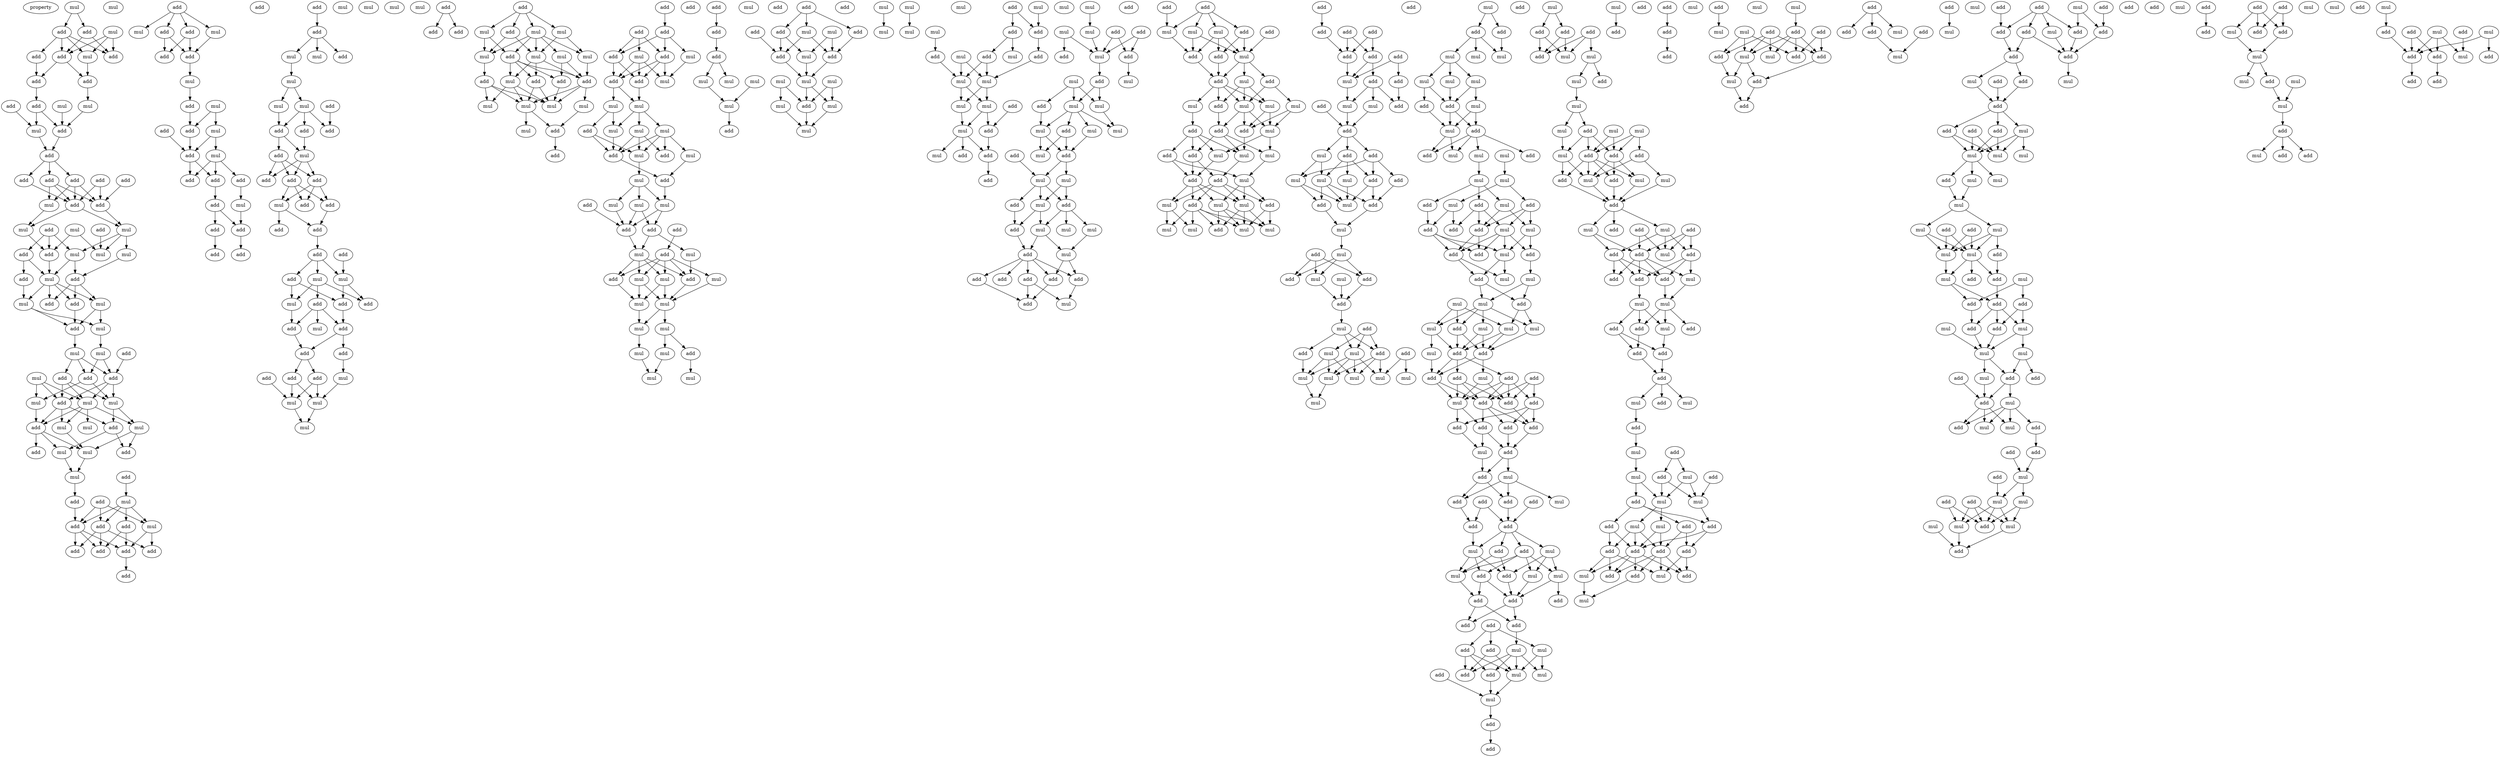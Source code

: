 digraph {
    node [fontcolor=black]
    property [mul=2,lf=1.6]
    0 [ label = mul ];
    1 [ label = add ];
    2 [ label = add ];
    3 [ label = mul ];
    4 [ label = mul ];
    5 [ label = add ];
    6 [ label = add ];
    7 [ label = add ];
    8 [ label = add ];
    9 [ label = add ];
    10 [ label = add ];
    11 [ label = add ];
    12 [ label = mul ];
    13 [ label = mul ];
    14 [ label = mul ];
    15 [ label = add ];
    16 [ label = mul ];
    17 [ label = add ];
    18 [ label = add ];
    19 [ label = add ];
    20 [ label = add ];
    21 [ label = add ];
    22 [ label = add ];
    23 [ label = add ];
    24 [ label = mul ];
    25 [ label = add ];
    26 [ label = add ];
    27 [ label = mul ];
    28 [ label = add ];
    29 [ label = mul ];
    30 [ label = mul ];
    31 [ label = mul ];
    32 [ label = mul ];
    33 [ label = add ];
    34 [ label = add ];
    35 [ label = mul ];
    36 [ label = mul ];
    37 [ label = add ];
    38 [ label = add ];
    39 [ label = mul ];
    40 [ label = add ];
    41 [ label = add ];
    42 [ label = mul ];
    43 [ label = add ];
    44 [ label = mul ];
    45 [ label = mul ];
    46 [ label = add ];
    47 [ label = mul ];
    48 [ label = mul ];
    49 [ label = add ];
    50 [ label = add ];
    51 [ label = add ];
    52 [ label = mul ];
    53 [ label = mul ];
    54 [ label = add ];
    55 [ label = mul ];
    56 [ label = mul ];
    57 [ label = add ];
    58 [ label = mul ];
    59 [ label = add ];
    60 [ label = mul ];
    61 [ label = mul ];
    62 [ label = add ];
    63 [ label = add ];
    64 [ label = mul ];
    65 [ label = add ];
    66 [ label = mul ];
    67 [ label = mul ];
    68 [ label = add ];
    69 [ label = add ];
    70 [ label = add ];
    71 [ label = add ];
    72 [ label = mul ];
    73 [ label = add ];
    74 [ label = add ];
    75 [ label = add ];
    76 [ label = add ];
    77 [ label = add ];
    78 [ label = add ];
    79 [ label = add ];
    80 [ label = mul ];
    81 [ label = add ];
    82 [ label = add ];
    83 [ label = mul ];
    84 [ label = add ];
    85 [ label = add ];
    86 [ label = mul ];
    87 [ label = mul ];
    88 [ label = add ];
    89 [ label = add ];
    90 [ label = mul ];
    91 [ label = add ];
    92 [ label = add ];
    93 [ label = mul ];
    94 [ label = add ];
    95 [ label = add ];
    96 [ label = add ];
    97 [ label = add ];
    98 [ label = add ];
    99 [ label = mul ];
    100 [ label = add ];
    101 [ label = add ];
    102 [ label = add ];
    103 [ label = add ];
    104 [ label = add ];
    105 [ label = mul ];
    106 [ label = add ];
    107 [ label = mul ];
    108 [ label = mul ];
    109 [ label = mul ];
    110 [ label = add ];
    111 [ label = mul ];
    112 [ label = mul ];
    113 [ label = mul ];
    114 [ label = add ];
    115 [ label = mul ];
    116 [ label = add ];
    117 [ label = add ];
    118 [ label = add ];
    119 [ label = mul ];
    120 [ label = add ];
    121 [ label = add ];
    122 [ label = add ];
    123 [ label = add ];
    124 [ label = add ];
    125 [ label = mul ];
    126 [ label = add ];
    127 [ label = add ];
    128 [ label = add ];
    129 [ label = add ];
    130 [ label = add ];
    131 [ label = add ];
    132 [ label = mul ];
    133 [ label = mul ];
    134 [ label = add ];
    135 [ label = add ];
    136 [ label = add ];
    137 [ label = mul ];
    138 [ label = add ];
    139 [ label = add ];
    140 [ label = mul ];
    141 [ label = add ];
    142 [ label = add ];
    143 [ label = add ];
    144 [ label = mul ];
    145 [ label = add ];
    146 [ label = add ];
    147 [ label = mul ];
    148 [ label = mul ];
    149 [ label = mul ];
    150 [ label = mul ];
    151 [ label = add ];
    152 [ label = add ];
    153 [ label = add ];
    154 [ label = add ];
    155 [ label = add ];
    156 [ label = mul ];
    157 [ label = mul ];
    158 [ label = mul ];
    159 [ label = mul ];
    160 [ label = mul ];
    161 [ label = mul ];
    162 [ label = mul ];
    163 [ label = add ];
    164 [ label = mul ];
    165 [ label = add ];
    166 [ label = add ];
    167 [ label = add ];
    168 [ label = add ];
    169 [ label = mul ];
    170 [ label = mul ];
    171 [ label = mul ];
    172 [ label = mul ];
    173 [ label = add ];
    174 [ label = mul ];
    175 [ label = add ];
    176 [ label = add ];
    177 [ label = add ];
    178 [ label = add ];
    179 [ label = add ];
    180 [ label = mul ];
    181 [ label = mul ];
    182 [ label = add ];
    183 [ label = add ];
    184 [ label = add ];
    185 [ label = mul ];
    186 [ label = mul ];
    187 [ label = mul ];
    188 [ label = mul ];
    189 [ label = add ];
    190 [ label = mul ];
    191 [ label = mul ];
    192 [ label = add ];
    193 [ label = mul ];
    194 [ label = mul ];
    195 [ label = add ];
    196 [ label = mul ];
    197 [ label = add ];
    198 [ label = add ];
    199 [ label = mul ];
    200 [ label = add ];
    201 [ label = mul ];
    202 [ label = mul ];
    203 [ label = add ];
    204 [ label = add ];
    205 [ label = add ];
    206 [ label = mul ];
    207 [ label = add ];
    208 [ label = mul ];
    209 [ label = add ];
    210 [ label = mul ];
    211 [ label = mul ];
    212 [ label = mul ];
    213 [ label = add ];
    214 [ label = mul ];
    215 [ label = mul ];
    216 [ label = mul ];
    217 [ label = mul ];
    218 [ label = add ];
    219 [ label = add ];
    220 [ label = mul ];
    221 [ label = mul ];
    222 [ label = mul ];
    223 [ label = mul ];
    224 [ label = add ];
    225 [ label = add ];
    226 [ label = mul ];
    227 [ label = mul ];
    228 [ label = mul ];
    229 [ label = mul ];
    230 [ label = mul ];
    231 [ label = add ];
    232 [ label = add ];
    233 [ label = add ];
    234 [ label = mul ];
    235 [ label = add ];
    236 [ label = mul ];
    237 [ label = add ];
    238 [ label = add ];
    239 [ label = add ];
    240 [ label = mul ];
    241 [ label = add ];
    242 [ label = mul ];
    243 [ label = mul ];
    244 [ label = mul ];
    245 [ label = mul ];
    246 [ label = add ];
    247 [ label = add ];
    248 [ label = mul ];
    249 [ label = mul ];
    250 [ label = mul ];
    251 [ label = mul ];
    252 [ label = mul ];
    253 [ label = mul ];
    254 [ label = mul ];
    255 [ label = mul ];
    256 [ label = add ];
    257 [ label = mul ];
    258 [ label = add ];
    259 [ label = add ];
    260 [ label = mul ];
    261 [ label = add ];
    262 [ label = add ];
    263 [ label = mul ];
    264 [ label = add ];
    265 [ label = mul ];
    266 [ label = mul ];
    267 [ label = mul ];
    268 [ label = mul ];
    269 [ label = mul ];
    270 [ label = add ];
    271 [ label = mul ];
    272 [ label = add ];
    273 [ label = add ];
    274 [ label = add ];
    275 [ label = mul ];
    276 [ label = add ];
    277 [ label = mul ];
    278 [ label = mul ];
    279 [ label = add ];
    280 [ label = mul ];
    281 [ label = add ];
    282 [ label = add ];
    283 [ label = add ];
    284 [ label = mul ];
    285 [ label = add ];
    286 [ label = mul ];
    287 [ label = add ];
    288 [ label = mul ];
    289 [ label = mul ];
    290 [ label = add ];
    291 [ label = mul ];
    292 [ label = mul ];
    293 [ label = mul ];
    294 [ label = mul ];
    295 [ label = add ];
    296 [ label = add ];
    297 [ label = add ];
    298 [ label = mul ];
    299 [ label = mul ];
    300 [ label = mul ];
    301 [ label = add ];
    302 [ label = add ];
    303 [ label = mul ];
    304 [ label = add ];
    305 [ label = mul ];
    306 [ label = mul ];
    307 [ label = mul ];
    308 [ label = add ];
    309 [ label = mul ];
    310 [ label = add ];
    311 [ label = add ];
    312 [ label = add ];
    313 [ label = add ];
    314 [ label = add ];
    315 [ label = add ];
    316 [ label = mul ];
    317 [ label = add ];
    318 [ label = add ];
    319 [ label = mul ];
    320 [ label = add ];
    321 [ label = mul ];
    322 [ label = mul ];
    323 [ label = add ];
    324 [ label = mul ];
    325 [ label = add ];
    326 [ label = add ];
    327 [ label = add ];
    328 [ label = mul ];
    329 [ label = add ];
    330 [ label = mul ];
    331 [ label = mul ];
    332 [ label = mul ];
    333 [ label = mul ];
    334 [ label = add ];
    335 [ label = add ];
    336 [ label = add ];
    337 [ label = add ];
    338 [ label = mul ];
    339 [ label = add ];
    340 [ label = mul ];
    341 [ label = add ];
    342 [ label = mul ];
    343 [ label = mul ];
    344 [ label = mul ];
    345 [ label = add ];
    346 [ label = add ];
    347 [ label = mul ];
    348 [ label = add ];
    349 [ label = add ];
    350 [ label = mul ];
    351 [ label = mul ];
    352 [ label = mul ];
    353 [ label = add ];
    354 [ label = mul ];
    355 [ label = mul ];
    356 [ label = mul ];
    357 [ label = add ];
    358 [ label = add ];
    359 [ label = add ];
    360 [ label = add ];
    361 [ label = add ];
    362 [ label = add ];
    363 [ label = add ];
    364 [ label = add ];
    365 [ label = add ];
    366 [ label = mul ];
    367 [ label = add ];
    368 [ label = mul ];
    369 [ label = mul ];
    370 [ label = add ];
    371 [ label = add ];
    372 [ label = add ];
    373 [ label = add ];
    374 [ label = mul ];
    375 [ label = mul ];
    376 [ label = mul ];
    377 [ label = mul ];
    378 [ label = add ];
    379 [ label = add ];
    380 [ label = add ];
    381 [ label = mul ];
    382 [ label = add ];
    383 [ label = mul ];
    384 [ label = add ];
    385 [ label = mul ];
    386 [ label = mul ];
    387 [ label = add ];
    388 [ label = add ];
    389 [ label = mul ];
    390 [ label = add ];
    391 [ label = add ];
    392 [ label = mul ];
    393 [ label = mul ];
    394 [ label = mul ];
    395 [ label = add ];
    396 [ label = add ];
    397 [ label = add ];
    398 [ label = mul ];
    399 [ label = mul ];
    400 [ label = mul ];
    401 [ label = mul ];
    402 [ label = mul ];
    403 [ label = mul ];
    404 [ label = add ];
    405 [ label = mul ];
    406 [ label = add ];
    407 [ label = add ];
    408 [ label = mul ];
    409 [ label = mul ];
    410 [ label = mul ];
    411 [ label = mul ];
    412 [ label = mul ];
    413 [ label = mul ];
    414 [ label = add ];
    415 [ label = mul ];
    416 [ label = add ];
    417 [ label = add ];
    418 [ label = mul ];
    419 [ label = add ];
    420 [ label = add ];
    421 [ label = add ];
    422 [ label = mul ];
    423 [ label = mul ];
    424 [ label = mul ];
    425 [ label = mul ];
    426 [ label = mul ];
    427 [ label = mul ];
    428 [ label = mul ];
    429 [ label = add ];
    430 [ label = add ];
    431 [ label = add ];
    432 [ label = mul ];
    433 [ label = add ];
    434 [ label = mul ];
    435 [ label = add ];
    436 [ label = add ];
    437 [ label = add ];
    438 [ label = add ];
    439 [ label = add ];
    440 [ label = mul ];
    441 [ label = add ];
    442 [ label = mul ];
    443 [ label = mul ];
    444 [ label = add ];
    445 [ label = mul ];
    446 [ label = mul ];
    447 [ label = add ];
    448 [ label = mul ];
    449 [ label = mul ];
    450 [ label = mul ];
    451 [ label = mul ];
    452 [ label = add ];
    453 [ label = add ];
    454 [ label = mul ];
    455 [ label = add ];
    456 [ label = add ];
    457 [ label = add ];
    458 [ label = mul ];
    459 [ label = add ];
    460 [ label = add ];
    461 [ label = add ];
    462 [ label = mul ];
    463 [ label = add ];
    464 [ label = add ];
    465 [ label = add ];
    466 [ label = add ];
    467 [ label = add ];
    468 [ label = add ];
    469 [ label = mul ];
    470 [ label = add ];
    471 [ label = mul ];
    472 [ label = add ];
    473 [ label = add ];
    474 [ label = add ];
    475 [ label = add ];
    476 [ label = mul ];
    477 [ label = add ];
    478 [ label = add ];
    479 [ label = add ];
    480 [ label = mul ];
    481 [ label = mul ];
    482 [ label = add ];
    483 [ label = add ];
    484 [ label = mul ];
    485 [ label = mul ];
    486 [ label = add ];
    487 [ label = mul ];
    488 [ label = add ];
    489 [ label = add ];
    490 [ label = add ];
    491 [ label = add ];
    492 [ label = add ];
    493 [ label = add ];
    494 [ label = mul ];
    495 [ label = add ];
    496 [ label = mul ];
    497 [ label = add ];
    498 [ label = add ];
    499 [ label = add ];
    500 [ label = add ];
    501 [ label = mul ];
    502 [ label = mul ];
    503 [ label = mul ];
    504 [ label = add ];
    505 [ label = add ];
    506 [ label = mul ];
    507 [ label = add ];
    508 [ label = add ];
    509 [ label = add ];
    510 [ label = mul ];
    511 [ label = add ];
    512 [ label = mul ];
    513 [ label = mul ];
    514 [ label = add ];
    515 [ label = mul ];
    516 [ label = mul ];
    517 [ label = add ];
    518 [ label = mul ];
    519 [ label = mul ];
    520 [ label = mul ];
    521 [ label = add ];
    522 [ label = add ];
    523 [ label = add ];
    524 [ label = add ];
    525 [ label = mul ];
    526 [ label = mul ];
    527 [ label = mul ];
    528 [ label = add ];
    529 [ label = add ];
    530 [ label = add ];
    531 [ label = mul ];
    532 [ label = add ];
    533 [ label = add ];
    534 [ label = mul ];
    535 [ label = add ];
    536 [ label = add ];
    537 [ label = add ];
    538 [ label = mul ];
    539 [ label = add ];
    540 [ label = add ];
    541 [ label = mul ];
    542 [ label = add ];
    543 [ label = mul ];
    544 [ label = mul ];
    545 [ label = mul ];
    546 [ label = add ];
    547 [ label = add ];
    548 [ label = add ];
    549 [ label = add ];
    550 [ label = add ];
    551 [ label = add ];
    552 [ label = mul ];
    553 [ label = mul ];
    554 [ label = add ];
    555 [ label = mul ];
    556 [ label = add ];
    557 [ label = add ];
    558 [ label = mul ];
    559 [ label = add ];
    560 [ label = add ];
    561 [ label = add ];
    562 [ label = mul ];
    563 [ label = mul ];
    564 [ label = mul ];
    565 [ label = add ];
    566 [ label = mul ];
    567 [ label = mul ];
    568 [ label = add ];
    569 [ label = add ];
    570 [ label = mul ];
    571 [ label = add ];
    572 [ label = add ];
    573 [ label = add ];
    574 [ label = add ];
    575 [ label = add ];
    576 [ label = add ];
    577 [ label = add ];
    578 [ label = mul ];
    579 [ label = mul ];
    580 [ label = add ];
    581 [ label = mul ];
    582 [ label = add ];
    583 [ label = add ];
    584 [ label = add ];
    585 [ label = add ];
    586 [ label = mul ];
    587 [ label = add ];
    588 [ label = mul ];
    589 [ label = mul ];
    590 [ label = mul ];
    591 [ label = add ];
    592 [ label = add ];
    593 [ label = mul ];
    594 [ label = add ];
    595 [ label = add ];
    596 [ label = mul ];
    597 [ label = mul ];
    598 [ label = add ];
    599 [ label = add ];
    600 [ label = add ];
    601 [ label = mul ];
    602 [ label = add ];
    603 [ label = add ];
    604 [ label = add ];
    605 [ label = add ];
    606 [ label = add ];
    607 [ label = mul ];
    608 [ label = mul ];
    609 [ label = add ];
    610 [ label = mul ];
    611 [ label = mul ];
    612 [ label = add ];
    613 [ label = add ];
    614 [ label = add ];
    615 [ label = mul ];
    616 [ label = add ];
    617 [ label = mul ];
    618 [ label = add ];
    619 [ label = add ];
    620 [ label = add ];
    621 [ label = add ];
    622 [ label = add ];
    623 [ label = add ];
    624 [ label = add ];
    625 [ label = mul ];
    626 [ label = mul ];
    627 [ label = add ];
    628 [ label = add ];
    629 [ label = add ];
    630 [ label = add ];
    631 [ label = add ];
    632 [ label = mul ];
    633 [ label = mul ];
    634 [ label = mul ];
    635 [ label = mul ];
    636 [ label = add ];
    637 [ label = mul ];
    638 [ label = mul ];
    639 [ label = add ];
    640 [ label = mul ];
    641 [ label = add ];
    642 [ label = mul ];
    643 [ label = mul ];
    644 [ label = add ];
    645 [ label = mul ];
    646 [ label = add ];
    647 [ label = mul ];
    648 [ label = add ];
    649 [ label = add ];
    650 [ label = mul ];
    651 [ label = mul ];
    652 [ label = add ];
    653 [ label = add ];
    654 [ label = add ];
    655 [ label = add ];
    656 [ label = mul ];
    657 [ label = add ];
    658 [ label = mul ];
    659 [ label = mul ];
    660 [ label = mul ];
    661 [ label = add ];
    662 [ label = add ];
    663 [ label = add ];
    664 [ label = mul ];
    665 [ label = add ];
    666 [ label = mul ];
    667 [ label = add ];
    668 [ label = add ];
    669 [ label = mul ];
    670 [ label = mul ];
    671 [ label = add ];
    672 [ label = add ];
    673 [ label = mul ];
    674 [ label = add ];
    675 [ label = mul ];
    676 [ label = add ];
    677 [ label = mul ];
    678 [ label = add ];
    679 [ label = mul ];
    680 [ label = add ];
    681 [ label = mul ];
    682 [ label = mul ];
    683 [ label = mul ];
    684 [ label = add ];
    685 [ label = add ];
    686 [ label = add ];
    687 [ label = add ];
    688 [ label = mul ];
    689 [ label = add ];
    690 [ label = add ];
    691 [ label = mul ];
    692 [ label = add ];
    693 [ label = mul ];
    694 [ label = mul ];
    695 [ label = mul ];
    696 [ label = add ];
    697 [ label = mul ];
    698 [ label = add ];
    699 [ label = mul ];
    700 [ label = add ];
    701 [ label = mul ];
    702 [ label = add ];
    703 [ label = add ];
    704 [ label = mul ];
    705 [ label = add ];
    706 [ label = add ];
    707 [ label = add ];
    708 [ label = mul ];
    709 [ label = mul ];
    710 [ label = add ];
    711 [ label = mul ];
    712 [ label = add ];
    713 [ label = add ];
    714 [ label = add ];
    715 [ label = add ];
    0 -> 1 [ name = 0 ];
    0 -> 2 [ name = 1 ];
    1 -> 4 [ name = 2 ];
    1 -> 5 [ name = 3 ];
    1 -> 6 [ name = 4 ];
    1 -> 7 [ name = 5 ];
    2 -> 5 [ name = 6 ];
    2 -> 6 [ name = 7 ];
    3 -> 4 [ name = 8 ];
    3 -> 5 [ name = 9 ];
    3 -> 6 [ name = 10 ];
    4 -> 8 [ name = 11 ];
    5 -> 8 [ name = 12 ];
    5 -> 9 [ name = 13 ];
    7 -> 9 [ name = 14 ];
    8 -> 13 [ name = 15 ];
    9 -> 11 [ name = 16 ];
    10 -> 14 [ name = 17 ];
    11 -> 14 [ name = 18 ];
    11 -> 15 [ name = 19 ];
    12 -> 15 [ name = 20 ];
    13 -> 15 [ name = 21 ];
    14 -> 17 [ name = 22 ];
    15 -> 17 [ name = 23 ];
    17 -> 18 [ name = 24 ];
    17 -> 21 [ name = 25 ];
    17 -> 22 [ name = 26 ];
    18 -> 23 [ name = 27 ];
    18 -> 24 [ name = 28 ];
    18 -> 25 [ name = 29 ];
    19 -> 23 [ name = 30 ];
    19 -> 25 [ name = 31 ];
    20 -> 25 [ name = 32 ];
    21 -> 23 [ name = 33 ];
    22 -> 23 [ name = 34 ];
    22 -> 24 [ name = 35 ];
    22 -> 25 [ name = 36 ];
    23 -> 29 [ name = 37 ];
    23 -> 30 [ name = 38 ];
    24 -> 30 [ name = 39 ];
    25 -> 29 [ name = 40 ];
    26 -> 32 [ name = 41 ];
    26 -> 33 [ name = 42 ];
    26 -> 34 [ name = 43 ];
    27 -> 33 [ name = 44 ];
    27 -> 35 [ name = 45 ];
    28 -> 35 [ name = 46 ];
    29 -> 31 [ name = 47 ];
    29 -> 32 [ name = 48 ];
    29 -> 35 [ name = 49 ];
    30 -> 33 [ name = 50 ];
    31 -> 37 [ name = 51 ];
    32 -> 36 [ name = 52 ];
    32 -> 37 [ name = 53 ];
    33 -> 36 [ name = 54 ];
    34 -> 36 [ name = 55 ];
    34 -> 38 [ name = 56 ];
    36 -> 39 [ name = 57 ];
    36 -> 40 [ name = 58 ];
    36 -> 41 [ name = 59 ];
    36 -> 42 [ name = 60 ];
    37 -> 40 [ name = 61 ];
    37 -> 41 [ name = 62 ];
    37 -> 42 [ name = 63 ];
    38 -> 39 [ name = 64 ];
    39 -> 43 [ name = 65 ];
    39 -> 44 [ name = 66 ];
    41 -> 43 [ name = 67 ];
    42 -> 43 [ name = 68 ];
    42 -> 44 [ name = 69 ];
    43 -> 47 [ name = 70 ];
    44 -> 45 [ name = 71 ];
    45 -> 50 [ name = 72 ];
    45 -> 51 [ name = 73 ];
    46 -> 50 [ name = 74 ];
    47 -> 49 [ name = 75 ];
    47 -> 50 [ name = 76 ];
    47 -> 51 [ name = 77 ];
    48 -> 52 [ name = 78 ];
    48 -> 53 [ name = 79 ];
    48 -> 54 [ name = 80 ];
    49 -> 52 [ name = 81 ];
    49 -> 54 [ name = 82 ];
    49 -> 55 [ name = 83 ];
    50 -> 52 [ name = 84 ];
    50 -> 54 [ name = 85 ];
    50 -> 55 [ name = 86 ];
    51 -> 53 [ name = 87 ];
    51 -> 55 [ name = 88 ];
    52 -> 56 [ name = 89 ];
    52 -> 57 [ name = 90 ];
    52 -> 58 [ name = 91 ];
    52 -> 60 [ name = 92 ];
    53 -> 57 [ name = 93 ];
    54 -> 56 [ name = 94 ];
    54 -> 57 [ name = 95 ];
    54 -> 59 [ name = 96 ];
    55 -> 59 [ name = 97 ];
    55 -> 60 [ name = 98 ];
    56 -> 64 [ name = 99 ];
    57 -> 61 [ name = 100 ];
    57 -> 62 [ name = 101 ];
    57 -> 64 [ name = 102 ];
    59 -> 61 [ name = 103 ];
    59 -> 63 [ name = 104 ];
    60 -> 63 [ name = 105 ];
    60 -> 64 [ name = 106 ];
    61 -> 66 [ name = 107 ];
    64 -> 66 [ name = 108 ];
    65 -> 67 [ name = 109 ];
    66 -> 68 [ name = 110 ];
    67 -> 70 [ name = 111 ];
    67 -> 71 [ name = 112 ];
    67 -> 72 [ name = 113 ];
    67 -> 73 [ name = 114 ];
    68 -> 70 [ name = 115 ];
    69 -> 70 [ name = 116 ];
    69 -> 72 [ name = 117 ];
    69 -> 73 [ name = 118 ];
    70 -> 75 [ name = 119 ];
    70 -> 76 [ name = 120 ];
    70 -> 77 [ name = 121 ];
    71 -> 76 [ name = 122 ];
    71 -> 77 [ name = 123 ];
    72 -> 74 [ name = 124 ];
    72 -> 76 [ name = 125 ];
    73 -> 74 [ name = 126 ];
    73 -> 75 [ name = 127 ];
    73 -> 77 [ name = 128 ];
    76 -> 78 [ name = 129 ];
    79 -> 80 [ name = 130 ];
    79 -> 81 [ name = 131 ];
    79 -> 82 [ name = 132 ];
    79 -> 83 [ name = 133 ];
    81 -> 84 [ name = 134 ];
    81 -> 85 [ name = 135 ];
    82 -> 84 [ name = 136 ];
    82 -> 85 [ name = 137 ];
    83 -> 85 [ name = 138 ];
    85 -> 86 [ name = 139 ];
    86 -> 88 [ name = 140 ];
    87 -> 89 [ name = 141 ];
    87 -> 90 [ name = 142 ];
    88 -> 89 [ name = 143 ];
    89 -> 92 [ name = 144 ];
    90 -> 92 [ name = 145 ];
    90 -> 93 [ name = 146 ];
    91 -> 92 [ name = 147 ];
    92 -> 94 [ name = 148 ];
    92 -> 97 [ name = 149 ];
    93 -> 94 [ name = 150 ];
    93 -> 95 [ name = 151 ];
    93 -> 97 [ name = 152 ];
    94 -> 98 [ name = 153 ];
    95 -> 99 [ name = 154 ];
    98 -> 100 [ name = 155 ];
    98 -> 101 [ name = 156 ];
    99 -> 100 [ name = 157 ];
    100 -> 103 [ name = 158 ];
    101 -> 102 [ name = 159 ];
    104 -> 106 [ name = 160 ];
    106 -> 107 [ name = 161 ];
    106 -> 108 [ name = 162 ];
    106 -> 110 [ name = 163 ];
    107 -> 111 [ name = 164 ];
    111 -> 112 [ name = 165 ];
    111 -> 113 [ name = 166 ];
    112 -> 116 [ name = 167 ];
    112 -> 117 [ name = 168 ];
    112 -> 118 [ name = 169 ];
    113 -> 116 [ name = 170 ];
    114 -> 117 [ name = 171 ];
    116 -> 119 [ name = 172 ];
    116 -> 120 [ name = 173 ];
    118 -> 119 [ name = 174 ];
    119 -> 121 [ name = 175 ];
    119 -> 122 [ name = 176 ];
    119 -> 123 [ name = 177 ];
    120 -> 121 [ name = 178 ];
    120 -> 122 [ name = 179 ];
    120 -> 123 [ name = 180 ];
    121 -> 124 [ name = 181 ];
    121 -> 125 [ name = 182 ];
    121 -> 126 [ name = 183 ];
    122 -> 124 [ name = 184 ];
    122 -> 125 [ name = 185 ];
    122 -> 126 [ name = 186 ];
    125 -> 127 [ name = 187 ];
    125 -> 128 [ name = 188 ];
    126 -> 128 [ name = 189 ];
    128 -> 130 [ name = 190 ];
    129 -> 132 [ name = 191 ];
    130 -> 131 [ name = 192 ];
    130 -> 132 [ name = 193 ];
    130 -> 133 [ name = 194 ];
    131 -> 136 [ name = 195 ];
    131 -> 137 [ name = 196 ];
    132 -> 134 [ name = 197 ];
    132 -> 136 [ name = 198 ];
    133 -> 134 [ name = 199 ];
    133 -> 135 [ name = 200 ];
    133 -> 137 [ name = 201 ];
    135 -> 138 [ name = 202 ];
    135 -> 139 [ name = 203 ];
    135 -> 140 [ name = 204 ];
    136 -> 139 [ name = 205 ];
    137 -> 138 [ name = 206 ];
    138 -> 142 [ name = 207 ];
    139 -> 141 [ name = 208 ];
    139 -> 142 [ name = 209 ];
    141 -> 144 [ name = 210 ];
    142 -> 145 [ name = 211 ];
    142 -> 146 [ name = 212 ];
    143 -> 148 [ name = 213 ];
    144 -> 149 [ name = 214 ];
    145 -> 148 [ name = 215 ];
    145 -> 149 [ name = 216 ];
    146 -> 148 [ name = 217 ];
    146 -> 149 [ name = 218 ];
    148 -> 150 [ name = 219 ];
    149 -> 150 [ name = 220 ];
    151 -> 152 [ name = 221 ];
    151 -> 153 [ name = 222 ];
    154 -> 155 [ name = 223 ];
    154 -> 156 [ name = 224 ];
    154 -> 157 [ name = 225 ];
    154 -> 158 [ name = 226 ];
    155 -> 160 [ name = 227 ];
    155 -> 162 [ name = 228 ];
    156 -> 160 [ name = 229 ];
    156 -> 163 [ name = 230 ];
    157 -> 159 [ name = 231 ];
    157 -> 162 [ name = 232 ];
    158 -> 159 [ name = 233 ];
    158 -> 160 [ name = 234 ];
    158 -> 161 [ name = 235 ];
    158 -> 162 [ name = 236 ];
    158 -> 163 [ name = 237 ];
    159 -> 167 [ name = 238 ];
    160 -> 165 [ name = 239 ];
    161 -> 166 [ name = 240 ];
    161 -> 167 [ name = 241 ];
    162 -> 164 [ name = 242 ];
    162 -> 167 [ name = 243 ];
    162 -> 168 [ name = 244 ];
    163 -> 164 [ name = 245 ];
    163 -> 166 [ name = 246 ];
    163 -> 167 [ name = 247 ];
    163 -> 168 [ name = 248 ];
    164 -> 169 [ name = 249 ];
    164 -> 170 [ name = 250 ];
    164 -> 171 [ name = 251 ];
    165 -> 169 [ name = 252 ];
    165 -> 170 [ name = 253 ];
    165 -> 171 [ name = 254 ];
    166 -> 169 [ name = 255 ];
    167 -> 169 [ name = 256 ];
    167 -> 170 [ name = 257 ];
    167 -> 172 [ name = 258 ];
    168 -> 169 [ name = 259 ];
    168 -> 170 [ name = 260 ];
    170 -> 173 [ name = 261 ];
    170 -> 174 [ name = 262 ];
    172 -> 173 [ name = 263 ];
    173 -> 175 [ name = 264 ];
    176 -> 177 [ name = 265 ];
    177 -> 179 [ name = 266 ];
    177 -> 180 [ name = 267 ];
    177 -> 182 [ name = 268 ];
    178 -> 179 [ name = 269 ];
    178 -> 181 [ name = 270 ];
    178 -> 182 [ name = 271 ];
    179 -> 183 [ name = 272 ];
    179 -> 184 [ name = 273 ];
    179 -> 185 [ name = 274 ];
    180 -> 185 [ name = 275 ];
    181 -> 183 [ name = 276 ];
    181 -> 184 [ name = 277 ];
    181 -> 185 [ name = 278 ];
    182 -> 183 [ name = 279 ];
    182 -> 184 [ name = 280 ];
    183 -> 187 [ name = 281 ];
    184 -> 186 [ name = 282 ];
    184 -> 187 [ name = 283 ];
    186 -> 189 [ name = 284 ];
    186 -> 191 [ name = 285 ];
    187 -> 188 [ name = 286 ];
    187 -> 190 [ name = 287 ];
    187 -> 191 [ name = 288 ];
    188 -> 192 [ name = 289 ];
    188 -> 193 [ name = 290 ];
    188 -> 194 [ name = 291 ];
    188 -> 195 [ name = 292 ];
    189 -> 192 [ name = 293 ];
    189 -> 193 [ name = 294 ];
    190 -> 192 [ name = 295 ];
    190 -> 193 [ name = 296 ];
    190 -> 195 [ name = 297 ];
    191 -> 192 [ name = 298 ];
    192 -> 197 [ name = 299 ];
    193 -> 196 [ name = 300 ];
    194 -> 197 [ name = 301 ];
    196 -> 199 [ name = 302 ];
    196 -> 201 [ name = 303 ];
    196 -> 202 [ name = 304 ];
    197 -> 199 [ name = 305 ];
    198 -> 203 [ name = 306 ];
    199 -> 203 [ name = 307 ];
    199 -> 205 [ name = 308 ];
    201 -> 203 [ name = 309 ];
    202 -> 203 [ name = 310 ];
    202 -> 205 [ name = 311 ];
    203 -> 206 [ name = 312 ];
    204 -> 207 [ name = 313 ];
    205 -> 206 [ name = 314 ];
    205 -> 208 [ name = 315 ];
    206 -> 209 [ name = 316 ];
    206 -> 210 [ name = 317 ];
    206 -> 211 [ name = 318 ];
    206 -> 213 [ name = 319 ];
    207 -> 209 [ name = 320 ];
    207 -> 210 [ name = 321 ];
    207 -> 211 [ name = 322 ];
    207 -> 212 [ name = 323 ];
    207 -> 213 [ name = 324 ];
    208 -> 213 [ name = 325 ];
    209 -> 215 [ name = 326 ];
    210 -> 214 [ name = 327 ];
    210 -> 215 [ name = 328 ];
    211 -> 214 [ name = 329 ];
    211 -> 215 [ name = 330 ];
    212 -> 214 [ name = 331 ];
    213 -> 214 [ name = 332 ];
    214 -> 216 [ name = 333 ];
    214 -> 217 [ name = 334 ];
    215 -> 217 [ name = 335 ];
    216 -> 219 [ name = 336 ];
    216 -> 221 [ name = 337 ];
    217 -> 220 [ name = 338 ];
    218 -> 224 [ name = 339 ];
    219 -> 222 [ name = 340 ];
    220 -> 223 [ name = 341 ];
    221 -> 223 [ name = 342 ];
    224 -> 225 [ name = 343 ];
    225 -> 228 [ name = 344 ];
    225 -> 229 [ name = 345 ];
    227 -> 230 [ name = 346 ];
    228 -> 230 [ name = 347 ];
    230 -> 231 [ name = 348 ];
    233 -> 235 [ name = 349 ];
    233 -> 236 [ name = 350 ];
    233 -> 237 [ name = 351 ];
    234 -> 240 [ name = 352 ];
    234 -> 241 [ name = 353 ];
    235 -> 241 [ name = 354 ];
    236 -> 239 [ name = 355 ];
    236 -> 241 [ name = 356 ];
    237 -> 239 [ name = 357 ];
    237 -> 240 [ name = 358 ];
    238 -> 239 [ name = 359 ];
    239 -> 243 [ name = 360 ];
    240 -> 243 [ name = 361 ];
    241 -> 243 [ name = 362 ];
    242 -> 246 [ name = 363 ];
    242 -> 248 [ name = 364 ];
    243 -> 246 [ name = 365 ];
    243 -> 248 [ name = 366 ];
    244 -> 245 [ name = 367 ];
    244 -> 246 [ name = 368 ];
    245 -> 249 [ name = 369 ];
    246 -> 249 [ name = 370 ];
    248 -> 249 [ name = 371 ];
    250 -> 252 [ name = 372 ];
    251 -> 254 [ name = 373 ];
    255 -> 258 [ name = 374 ];
    256 -> 258 [ name = 375 ];
    256 -> 259 [ name = 376 ];
    258 -> 261 [ name = 377 ];
    259 -> 264 [ name = 378 ];
    259 -> 265 [ name = 379 ];
    260 -> 262 [ name = 380 ];
    261 -> 267 [ name = 381 ];
    262 -> 266 [ name = 382 ];
    263 -> 266 [ name = 383 ];
    263 -> 267 [ name = 384 ];
    264 -> 266 [ name = 385 ];
    264 -> 267 [ name = 386 ];
    266 -> 268 [ name = 387 ];
    266 -> 269 [ name = 388 ];
    267 -> 268 [ name = 389 ];
    267 -> 269 [ name = 390 ];
    268 -> 271 [ name = 391 ];
    268 -> 272 [ name = 392 ];
    269 -> 271 [ name = 393 ];
    270 -> 272 [ name = 394 ];
    271 -> 273 [ name = 395 ];
    271 -> 274 [ name = 396 ];
    271 -> 275 [ name = 397 ];
    272 -> 273 [ name = 398 ];
    273 -> 276 [ name = 399 ];
    277 -> 280 [ name = 400 ];
    278 -> 283 [ name = 401 ];
    278 -> 284 [ name = 402 ];
    279 -> 282 [ name = 403 ];
    279 -> 284 [ name = 404 ];
    280 -> 284 [ name = 405 ];
    281 -> 282 [ name = 406 ];
    281 -> 284 [ name = 407 ];
    282 -> 286 [ name = 408 ];
    284 -> 287 [ name = 409 ];
    287 -> 289 [ name = 410 ];
    287 -> 291 [ name = 411 ];
    288 -> 289 [ name = 412 ];
    288 -> 290 [ name = 413 ];
    288 -> 291 [ name = 414 ];
    289 -> 294 [ name = 415 ];
    290 -> 292 [ name = 416 ];
    291 -> 292 [ name = 417 ];
    291 -> 293 [ name = 418 ];
    291 -> 294 [ name = 419 ];
    291 -> 295 [ name = 420 ];
    292 -> 296 [ name = 421 ];
    292 -> 298 [ name = 422 ];
    293 -> 296 [ name = 423 ];
    295 -> 296 [ name = 424 ];
    295 -> 298 [ name = 425 ];
    296 -> 299 [ name = 426 ];
    296 -> 300 [ name = 427 ];
    297 -> 300 [ name = 428 ];
    299 -> 302 [ name = 429 ];
    299 -> 303 [ name = 430 ];
    300 -> 301 [ name = 431 ];
    300 -> 302 [ name = 432 ];
    300 -> 303 [ name = 433 ];
    301 -> 304 [ name = 434 ];
    302 -> 305 [ name = 435 ];
    302 -> 306 [ name = 436 ];
    302 -> 307 [ name = 437 ];
    303 -> 304 [ name = 438 ];
    303 -> 306 [ name = 439 ];
    304 -> 308 [ name = 440 ];
    305 -> 309 [ name = 441 ];
    306 -> 308 [ name = 442 ];
    306 -> 309 [ name = 443 ];
    308 -> 310 [ name = 444 ];
    308 -> 311 [ name = 445 ];
    308 -> 312 [ name = 446 ];
    308 -> 313 [ name = 447 ];
    308 -> 314 [ name = 448 ];
    309 -> 313 [ name = 449 ];
    309 -> 314 [ name = 450 ];
    310 -> 315 [ name = 451 ];
    310 -> 316 [ name = 452 ];
    311 -> 315 [ name = 453 ];
    313 -> 316 [ name = 454 ];
    314 -> 315 [ name = 455 ];
    317 -> 319 [ name = 456 ];
    318 -> 319 [ name = 457 ];
    318 -> 320 [ name = 458 ];
    318 -> 321 [ name = 459 ];
    318 -> 322 [ name = 460 ];
    319 -> 325 [ name = 461 ];
    320 -> 324 [ name = 462 ];
    320 -> 326 [ name = 463 ];
    321 -> 324 [ name = 464 ];
    321 -> 325 [ name = 465 ];
    321 -> 326 [ name = 466 ];
    322 -> 324 [ name = 467 ];
    322 -> 325 [ name = 468 ];
    323 -> 324 [ name = 469 ];
    324 -> 327 [ name = 470 ];
    324 -> 328 [ name = 471 ];
    324 -> 329 [ name = 472 ];
    325 -> 329 [ name = 473 ];
    326 -> 329 [ name = 474 ];
    327 -> 330 [ name = 475 ];
    327 -> 331 [ name = 476 ];
    328 -> 330 [ name = 477 ];
    328 -> 332 [ name = 478 ];
    328 -> 334 [ name = 479 ];
    329 -> 330 [ name = 480 ];
    329 -> 332 [ name = 481 ];
    329 -> 333 [ name = 482 ];
    329 -> 334 [ name = 483 ];
    330 -> 335 [ name = 484 ];
    330 -> 336 [ name = 485 ];
    330 -> 338 [ name = 486 ];
    331 -> 335 [ name = 487 ];
    331 -> 338 [ name = 488 ];
    332 -> 335 [ name = 489 ];
    332 -> 338 [ name = 490 ];
    333 -> 337 [ name = 491 ];
    334 -> 336 [ name = 492 ];
    335 -> 340 [ name = 493 ];
    336 -> 339 [ name = 494 ];
    336 -> 340 [ name = 495 ];
    336 -> 343 [ name = 496 ];
    337 -> 339 [ name = 497 ];
    337 -> 340 [ name = 498 ];
    337 -> 341 [ name = 499 ];
    337 -> 342 [ name = 500 ];
    338 -> 342 [ name = 501 ];
    338 -> 343 [ name = 502 ];
    339 -> 345 [ name = 503 ];
    339 -> 346 [ name = 504 ];
    340 -> 345 [ name = 505 ];
    341 -> 344 [ name = 506 ];
    341 -> 346 [ name = 507 ];
    342 -> 346 [ name = 508 ];
    343 -> 344 [ name = 509 ];
    344 -> 347 [ name = 510 ];
    344 -> 348 [ name = 511 ];
    344 -> 351 [ name = 512 ];
    345 -> 348 [ name = 513 ];
    345 -> 349 [ name = 514 ];
    345 -> 350 [ name = 515 ];
    345 -> 351 [ name = 516 ];
    346 -> 347 [ name = 517 ];
    346 -> 349 [ name = 518 ];
    346 -> 350 [ name = 519 ];
    346 -> 351 [ name = 520 ];
    347 -> 353 [ name = 521 ];
    347 -> 354 [ name = 522 ];
    347 -> 356 [ name = 523 ];
    348 -> 354 [ name = 524 ];
    348 -> 356 [ name = 525 ];
    349 -> 352 [ name = 526 ];
    349 -> 353 [ name = 527 ];
    349 -> 354 [ name = 528 ];
    349 -> 355 [ name = 529 ];
    349 -> 356 [ name = 530 ];
    350 -> 352 [ name = 531 ];
    350 -> 355 [ name = 532 ];
    351 -> 353 [ name = 533 ];
    351 -> 354 [ name = 534 ];
    351 -> 356 [ name = 535 ];
    357 -> 360 [ name = 536 ];
    358 -> 361 [ name = 537 ];
    358 -> 363 [ name = 538 ];
    359 -> 361 [ name = 539 ];
    359 -> 363 [ name = 540 ];
    360 -> 363 [ name = 541 ];
    361 -> 364 [ name = 542 ];
    361 -> 366 [ name = 543 ];
    362 -> 365 [ name = 544 ];
    362 -> 366 [ name = 545 ];
    363 -> 366 [ name = 546 ];
    364 -> 368 [ name = 547 ];
    364 -> 369 [ name = 548 ];
    364 -> 370 [ name = 549 ];
    365 -> 370 [ name = 550 ];
    366 -> 368 [ name = 551 ];
    367 -> 371 [ name = 552 ];
    368 -> 371 [ name = 553 ];
    369 -> 371 [ name = 554 ];
    371 -> 372 [ name = 555 ];
    371 -> 373 [ name = 556 ];
    371 -> 374 [ name = 557 ];
    372 -> 377 [ name = 558 ];
    372 -> 378 [ name = 559 ];
    372 -> 379 [ name = 560 ];
    373 -> 375 [ name = 561 ];
    373 -> 376 [ name = 562 ];
    373 -> 379 [ name = 563 ];
    374 -> 375 [ name = 564 ];
    374 -> 377 [ name = 565 ];
    375 -> 380 [ name = 566 ];
    375 -> 381 [ name = 567 ];
    375 -> 382 [ name = 568 ];
    376 -> 381 [ name = 569 ];
    377 -> 381 [ name = 570 ];
    377 -> 382 [ name = 571 ];
    378 -> 380 [ name = 572 ];
    379 -> 380 [ name = 573 ];
    379 -> 381 [ name = 574 ];
    380 -> 383 [ name = 575 ];
    382 -> 383 [ name = 576 ];
    383 -> 385 [ name = 577 ];
    384 -> 386 [ name = 578 ];
    384 -> 387 [ name = 579 ];
    384 -> 388 [ name = 580 ];
    385 -> 386 [ name = 581 ];
    385 -> 387 [ name = 582 ];
    385 -> 388 [ name = 583 ];
    386 -> 390 [ name = 584 ];
    387 -> 390 [ name = 585 ];
    389 -> 390 [ name = 586 ];
    390 -> 392 [ name = 587 ];
    391 -> 393 [ name = 588 ];
    391 -> 394 [ name = 589 ];
    391 -> 395 [ name = 590 ];
    392 -> 394 [ name = 591 ];
    392 -> 395 [ name = 592 ];
    392 -> 396 [ name = 593 ];
    393 -> 399 [ name = 594 ];
    393 -> 400 [ name = 595 ];
    393 -> 401 [ name = 596 ];
    394 -> 399 [ name = 597 ];
    394 -> 400 [ name = 598 ];
    394 -> 401 [ name = 599 ];
    394 -> 402 [ name = 600 ];
    395 -> 400 [ name = 601 ];
    395 -> 401 [ name = 602 ];
    395 -> 402 [ name = 603 ];
    396 -> 399 [ name = 604 ];
    397 -> 398 [ name = 605 ];
    397 -> 402 [ name = 606 ];
    399 -> 403 [ name = 607 ];
    400 -> 403 [ name = 608 ];
    405 -> 406 [ name = 609 ];
    405 -> 407 [ name = 610 ];
    406 -> 408 [ name = 611 ];
    406 -> 409 [ name = 612 ];
    406 -> 410 [ name = 613 ];
    407 -> 409 [ name = 614 ];
    410 -> 411 [ name = 615 ];
    410 -> 412 [ name = 616 ];
    410 -> 413 [ name = 617 ];
    411 -> 414 [ name = 618 ];
    411 -> 417 [ name = 619 ];
    412 -> 414 [ name = 620 ];
    413 -> 414 [ name = 621 ];
    413 -> 415 [ name = 622 ];
    414 -> 418 [ name = 623 ];
    414 -> 419 [ name = 624 ];
    415 -> 418 [ name = 625 ];
    415 -> 419 [ name = 626 ];
    417 -> 418 [ name = 627 ];
    418 -> 421 [ name = 628 ];
    418 -> 423 [ name = 629 ];
    419 -> 420 [ name = 630 ];
    419 -> 421 [ name = 631 ];
    419 -> 423 [ name = 632 ];
    419 -> 424 [ name = 633 ];
    422 -> 425 [ name = 634 ];
    424 -> 426 [ name = 635 ];
    425 -> 428 [ name = 636 ];
    425 -> 430 [ name = 637 ];
    426 -> 427 [ name = 638 ];
    426 -> 429 [ name = 639 ];
    426 -> 431 [ name = 640 ];
    427 -> 432 [ name = 641 ];
    427 -> 436 [ name = 642 ];
    428 -> 433 [ name = 643 ];
    428 -> 435 [ name = 644 ];
    429 -> 433 [ name = 645 ];
    429 -> 434 [ name = 646 ];
    429 -> 436 [ name = 647 ];
    430 -> 432 [ name = 648 ];
    430 -> 434 [ name = 649 ];
    430 -> 436 [ name = 650 ];
    431 -> 435 [ name = 651 ];
    432 -> 438 [ name = 652 ];
    432 -> 440 [ name = 653 ];
    434 -> 437 [ name = 654 ];
    434 -> 438 [ name = 655 ];
    434 -> 439 [ name = 656 ];
    434 -> 440 [ name = 657 ];
    435 -> 437 [ name = 658 ];
    435 -> 439 [ name = 659 ];
    435 -> 440 [ name = 660 ];
    436 -> 437 [ name = 661 ];
    436 -> 439 [ name = 662 ];
    437 -> 441 [ name = 663 ];
    437 -> 443 [ name = 664 ];
    438 -> 442 [ name = 665 ];
    440 -> 441 [ name = 666 ];
    440 -> 443 [ name = 667 ];
    441 -> 444 [ name = 668 ];
    441 -> 445 [ name = 669 ];
    442 -> 444 [ name = 670 ];
    442 -> 445 [ name = 671 ];
    444 -> 449 [ name = 672 ];
    444 -> 450 [ name = 673 ];
    445 -> 447 [ name = 674 ];
    445 -> 448 [ name = 675 ];
    445 -> 450 [ name = 676 ];
    445 -> 451 [ name = 677 ];
    446 -> 447 [ name = 678 ];
    446 -> 449 [ name = 679 ];
    446 -> 451 [ name = 680 ];
    447 -> 452 [ name = 681 ];
    447 -> 453 [ name = 682 ];
    448 -> 452 [ name = 683 ];
    448 -> 453 [ name = 684 ];
    449 -> 452 [ name = 685 ];
    449 -> 453 [ name = 686 ];
    450 -> 453 [ name = 687 ];
    451 -> 452 [ name = 688 ];
    451 -> 454 [ name = 689 ];
    452 -> 455 [ name = 690 ];
    452 -> 456 [ name = 691 ];
    452 -> 459 [ name = 692 ];
    453 -> 455 [ name = 693 ];
    453 -> 458 [ name = 694 ];
    454 -> 455 [ name = 695 ];
    455 -> 462 [ name = 696 ];
    455 -> 463 [ name = 697 ];
    456 -> 460 [ name = 698 ];
    456 -> 462 [ name = 699 ];
    456 -> 463 [ name = 700 ];
    457 -> 460 [ name = 701 ];
    457 -> 461 [ name = 702 ];
    457 -> 463 [ name = 703 ];
    458 -> 460 [ name = 704 ];
    458 -> 462 [ name = 705 ];
    459 -> 460 [ name = 706 ];
    459 -> 461 [ name = 707 ];
    459 -> 462 [ name = 708 ];
    459 -> 463 [ name = 709 ];
    460 -> 467 [ name = 710 ];
    461 -> 464 [ name = 711 ];
    461 -> 465 [ name = 712 ];
    461 -> 467 [ name = 713 ];
    462 -> 465 [ name = 714 ];
    462 -> 466 [ name = 715 ];
    463 -> 464 [ name = 716 ];
    463 -> 466 [ name = 717 ];
    463 -> 467 [ name = 718 ];
    464 -> 468 [ name = 719 ];
    465 -> 469 [ name = 720 ];
    466 -> 468 [ name = 721 ];
    466 -> 469 [ name = 722 ];
    467 -> 468 [ name = 723 ];
    468 -> 470 [ name = 724 ];
    468 -> 471 [ name = 725 ];
    469 -> 470 [ name = 726 ];
    470 -> 474 [ name = 727 ];
    470 -> 475 [ name = 728 ];
    471 -> 474 [ name = 729 ];
    471 -> 475 [ name = 730 ];
    471 -> 476 [ name = 731 ];
    472 -> 477 [ name = 732 ];
    472 -> 478 [ name = 733 ];
    473 -> 478 [ name = 734 ];
    474 -> 478 [ name = 735 ];
    475 -> 477 [ name = 736 ];
    477 -> 481 [ name = 737 ];
    478 -> 479 [ name = 738 ];
    478 -> 480 [ name = 739 ];
    478 -> 481 [ name = 740 ];
    478 -> 482 [ name = 741 ];
    479 -> 483 [ name = 742 ];
    479 -> 484 [ name = 743 ];
    480 -> 483 [ name = 744 ];
    480 -> 485 [ name = 745 ];
    480 -> 487 [ name = 746 ];
    481 -> 483 [ name = 747 ];
    481 -> 484 [ name = 748 ];
    481 -> 486 [ name = 749 ];
    482 -> 484 [ name = 750 ];
    482 -> 485 [ name = 751 ];
    482 -> 486 [ name = 752 ];
    482 -> 487 [ name = 753 ];
    483 -> 490 [ name = 754 ];
    484 -> 489 [ name = 755 ];
    485 -> 490 [ name = 756 ];
    486 -> 489 [ name = 757 ];
    486 -> 490 [ name = 758 ];
    487 -> 488 [ name = 759 ];
    487 -> 490 [ name = 760 ];
    489 -> 491 [ name = 761 ];
    489 -> 493 [ name = 762 ];
    490 -> 491 [ name = 763 ];
    490 -> 493 [ name = 764 ];
    492 -> 495 [ name = 765 ];
    492 -> 496 [ name = 766 ];
    492 -> 497 [ name = 767 ];
    493 -> 494 [ name = 768 ];
    494 -> 498 [ name = 769 ];
    494 -> 499 [ name = 770 ];
    494 -> 501 [ name = 771 ];
    494 -> 502 [ name = 772 ];
    495 -> 498 [ name = 773 ];
    495 -> 499 [ name = 774 ];
    495 -> 502 [ name = 775 ];
    496 -> 501 [ name = 776 ];
    496 -> 502 [ name = 777 ];
    497 -> 499 [ name = 778 ];
    497 -> 502 [ name = 779 ];
    498 -> 503 [ name = 780 ];
    500 -> 503 [ name = 781 ];
    502 -> 503 [ name = 782 ];
    503 -> 504 [ name = 783 ];
    504 -> 505 [ name = 784 ];
    506 -> 508 [ name = 785 ];
    506 -> 509 [ name = 786 ];
    507 -> 510 [ name = 787 ];
    507 -> 511 [ name = 788 ];
    507 -> 512 [ name = 789 ];
    508 -> 510 [ name = 790 ];
    508 -> 511 [ name = 791 ];
    509 -> 510 [ name = 792 ];
    509 -> 511 [ name = 793 ];
    512 -> 513 [ name = 794 ];
    512 -> 514 [ name = 795 ];
    513 -> 515 [ name = 796 ];
    515 -> 517 [ name = 797 ];
    515 -> 519 [ name = 798 ];
    516 -> 521 [ name = 799 ];
    516 -> 522 [ name = 800 ];
    516 -> 523 [ name = 801 ];
    517 -> 520 [ name = 802 ];
    517 -> 521 [ name = 803 ];
    517 -> 522 [ name = 804 ];
    518 -> 521 [ name = 805 ];
    518 -> 522 [ name = 806 ];
    519 -> 520 [ name = 807 ];
    520 -> 527 [ name = 808 ];
    520 -> 528 [ name = 809 ];
    521 -> 524 [ name = 810 ];
    521 -> 526 [ name = 811 ];
    521 -> 527 [ name = 812 ];
    521 -> 528 [ name = 813 ];
    522 -> 524 [ name = 814 ];
    522 -> 526 [ name = 815 ];
    522 -> 527 [ name = 816 ];
    523 -> 525 [ name = 817 ];
    523 -> 527 [ name = 818 ];
    524 -> 529 [ name = 819 ];
    525 -> 529 [ name = 820 ];
    526 -> 529 [ name = 821 ];
    527 -> 529 [ name = 822 ];
    528 -> 529 [ name = 823 ];
    529 -> 530 [ name = 824 ];
    529 -> 531 [ name = 825 ];
    529 -> 534 [ name = 826 ];
    531 -> 535 [ name = 827 ];
    531 -> 536 [ name = 828 ];
    532 -> 536 [ name = 829 ];
    532 -> 537 [ name = 830 ];
    532 -> 538 [ name = 831 ];
    533 -> 536 [ name = 832 ];
    533 -> 538 [ name = 833 ];
    534 -> 535 [ name = 834 ];
    534 -> 537 [ name = 835 ];
    534 -> 538 [ name = 836 ];
    535 -> 539 [ name = 837 ];
    535 -> 540 [ name = 838 ];
    535 -> 542 [ name = 839 ];
    536 -> 539 [ name = 840 ];
    536 -> 540 [ name = 841 ];
    536 -> 541 [ name = 842 ];
    536 -> 542 [ name = 843 ];
    537 -> 539 [ name = 844 ];
    537 -> 540 [ name = 845 ];
    537 -> 541 [ name = 846 ];
    539 -> 544 [ name = 847 ];
    540 -> 543 [ name = 848 ];
    541 -> 544 [ name = 849 ];
    543 -> 545 [ name = 850 ];
    543 -> 547 [ name = 851 ];
    543 -> 548 [ name = 852 ];
    544 -> 545 [ name = 853 ];
    544 -> 546 [ name = 854 ];
    544 -> 547 [ name = 855 ];
    545 -> 549 [ name = 856 ];
    547 -> 550 [ name = 857 ];
    548 -> 549 [ name = 858 ];
    548 -> 550 [ name = 859 ];
    549 -> 551 [ name = 860 ];
    550 -> 551 [ name = 861 ];
    551 -> 553 [ name = 862 ];
    551 -> 554 [ name = 863 ];
    551 -> 555 [ name = 864 ];
    552 -> 556 [ name = 865 ];
    553 -> 557 [ name = 866 ];
    557 -> 558 [ name = 867 ];
    558 -> 563 [ name = 868 ];
    559 -> 561 [ name = 869 ];
    559 -> 562 [ name = 870 ];
    560 -> 566 [ name = 871 ];
    561 -> 564 [ name = 872 ];
    561 -> 566 [ name = 873 ];
    562 -> 564 [ name = 874 ];
    562 -> 566 [ name = 875 ];
    563 -> 564 [ name = 876 ];
    563 -> 565 [ name = 877 ];
    564 -> 567 [ name = 878 ];
    564 -> 570 [ name = 879 ];
    565 -> 568 [ name = 880 ];
    565 -> 569 [ name = 881 ];
    565 -> 571 [ name = 882 ];
    566 -> 568 [ name = 883 ];
    567 -> 573 [ name = 884 ];
    567 -> 574 [ name = 885 ];
    568 -> 572 [ name = 886 ];
    568 -> 573 [ name = 887 ];
    569 -> 573 [ name = 888 ];
    569 -> 575 [ name = 889 ];
    570 -> 573 [ name = 890 ];
    570 -> 574 [ name = 891 ];
    570 -> 575 [ name = 892 ];
    571 -> 572 [ name = 893 ];
    571 -> 574 [ name = 894 ];
    572 -> 577 [ name = 895 ];
    572 -> 578 [ name = 896 ];
    573 -> 576 [ name = 897 ];
    573 -> 577 [ name = 898 ];
    573 -> 579 [ name = 899 ];
    573 -> 580 [ name = 900 ];
    574 -> 576 [ name = 901 ];
    574 -> 577 [ name = 902 ];
    574 -> 578 [ name = 903 ];
    574 -> 580 [ name = 904 ];
    575 -> 578 [ name = 905 ];
    575 -> 579 [ name = 906 ];
    575 -> 580 [ name = 907 ];
    576 -> 581 [ name = 908 ];
    579 -> 581 [ name = 909 ];
    583 -> 584 [ name = 910 ];
    584 -> 585 [ name = 911 ];
    587 -> 589 [ name = 912 ];
    590 -> 591 [ name = 913 ];
    591 -> 596 [ name = 914 ];
    591 -> 597 [ name = 915 ];
    591 -> 598 [ name = 916 ];
    591 -> 599 [ name = 917 ];
    592 -> 598 [ name = 918 ];
    592 -> 599 [ name = 919 ];
    593 -> 595 [ name = 920 ];
    593 -> 596 [ name = 921 ];
    593 -> 599 [ name = 922 ];
    594 -> 595 [ name = 923 ];
    594 -> 596 [ name = 924 ];
    594 -> 597 [ name = 925 ];
    594 -> 598 [ name = 926 ];
    595 -> 601 [ name = 927 ];
    596 -> 600 [ name = 928 ];
    596 -> 601 [ name = 929 ];
    598 -> 600 [ name = 930 ];
    600 -> 602 [ name = 931 ];
    601 -> 602 [ name = 932 ];
    603 -> 604 [ name = 933 ];
    603 -> 606 [ name = 934 ];
    603 -> 607 [ name = 935 ];
    605 -> 608 [ name = 936 ];
    606 -> 608 [ name = 937 ];
    609 -> 611 [ name = 938 ];
    612 -> 620 [ name = 939 ];
    613 -> 619 [ name = 940 ];
    614 -> 616 [ name = 941 ];
    614 -> 617 [ name = 942 ];
    614 -> 618 [ name = 943 ];
    614 -> 620 [ name = 944 ];
    615 -> 618 [ name = 945 ];
    615 -> 619 [ name = 946 ];
    616 -> 621 [ name = 947 ];
    616 -> 622 [ name = 948 ];
    617 -> 621 [ name = 949 ];
    618 -> 621 [ name = 950 ];
    619 -> 621 [ name = 951 ];
    620 -> 622 [ name = 952 ];
    621 -> 626 [ name = 953 ];
    622 -> 624 [ name = 954 ];
    622 -> 625 [ name = 955 ];
    624 -> 628 [ name = 956 ];
    625 -> 628 [ name = 957 ];
    627 -> 628 [ name = 958 ];
    628 -> 629 [ name = 959 ];
    628 -> 630 [ name = 960 ];
    628 -> 632 [ name = 961 ];
    629 -> 634 [ name = 962 ];
    629 -> 635 [ name = 963 ];
    630 -> 634 [ name = 964 ];
    630 -> 635 [ name = 965 ];
    631 -> 634 [ name = 966 ];
    631 -> 635 [ name = 967 ];
    632 -> 633 [ name = 968 ];
    632 -> 634 [ name = 969 ];
    632 -> 635 [ name = 970 ];
    634 -> 636 [ name = 971 ];
    634 -> 637 [ name = 972 ];
    634 -> 638 [ name = 973 ];
    636 -> 640 [ name = 974 ];
    637 -> 640 [ name = 975 ];
    640 -> 642 [ name = 976 ];
    640 -> 643 [ name = 977 ];
    641 -> 645 [ name = 978 ];
    641 -> 647 [ name = 979 ];
    642 -> 645 [ name = 980 ];
    642 -> 646 [ name = 981 ];
    642 -> 647 [ name = 982 ];
    643 -> 645 [ name = 983 ];
    643 -> 647 [ name = 984 ];
    644 -> 645 [ name = 985 ];
    644 -> 647 [ name = 986 ];
    645 -> 650 [ name = 987 ];
    646 -> 649 [ name = 988 ];
    647 -> 648 [ name = 989 ];
    647 -> 649 [ name = 990 ];
    647 -> 650 [ name = 991 ];
    649 -> 652 [ name = 992 ];
    650 -> 652 [ name = 993 ];
    650 -> 653 [ name = 994 ];
    651 -> 653 [ name = 995 ];
    651 -> 654 [ name = 996 ];
    652 -> 655 [ name = 997 ];
    652 -> 657 [ name = 998 ];
    652 -> 658 [ name = 999 ];
    653 -> 657 [ name = 1000 ];
    654 -> 655 [ name = 1001 ];
    654 -> 658 [ name = 1002 ];
    655 -> 659 [ name = 1003 ];
    656 -> 659 [ name = 1004 ];
    657 -> 659 [ name = 1005 ];
    658 -> 659 [ name = 1006 ];
    658 -> 660 [ name = 1007 ];
    659 -> 661 [ name = 1008 ];
    659 -> 664 [ name = 1009 ];
    660 -> 661 [ name = 1010 ];
    660 -> 663 [ name = 1011 ];
    661 -> 665 [ name = 1012 ];
    661 -> 666 [ name = 1013 ];
    662 -> 665 [ name = 1014 ];
    664 -> 665 [ name = 1015 ];
    665 -> 668 [ name = 1016 ];
    665 -> 669 [ name = 1017 ];
    665 -> 670 [ name = 1018 ];
    666 -> 667 [ name = 1019 ];
    666 -> 668 [ name = 1020 ];
    666 -> 669 [ name = 1021 ];
    666 -> 670 [ name = 1022 ];
    667 -> 672 [ name = 1023 ];
    671 -> 673 [ name = 1024 ];
    672 -> 673 [ name = 1025 ];
    673 -> 675 [ name = 1026 ];
    673 -> 677 [ name = 1027 ];
    674 -> 677 [ name = 1028 ];
    675 -> 679 [ name = 1029 ];
    675 -> 680 [ name = 1030 ];
    676 -> 680 [ name = 1031 ];
    676 -> 681 [ name = 1032 ];
    677 -> 679 [ name = 1033 ];
    677 -> 680 [ name = 1034 ];
    677 -> 681 [ name = 1035 ];
    678 -> 679 [ name = 1036 ];
    678 -> 680 [ name = 1037 ];
    678 -> 681 [ name = 1038 ];
    679 -> 684 [ name = 1039 ];
    681 -> 684 [ name = 1040 ];
    682 -> 684 [ name = 1041 ];
    685 -> 686 [ name = 1042 ];
    687 -> 690 [ name = 1043 ];
    687 -> 691 [ name = 1044 ];
    687 -> 692 [ name = 1045 ];
    689 -> 690 [ name = 1046 ];
    689 -> 692 [ name = 1047 ];
    690 -> 693 [ name = 1048 ];
    691 -> 693 [ name = 1049 ];
    693 -> 694 [ name = 1050 ];
    693 -> 696 [ name = 1051 ];
    696 -> 699 [ name = 1052 ];
    697 -> 699 [ name = 1053 ];
    699 -> 700 [ name = 1054 ];
    700 -> 701 [ name = 1055 ];
    700 -> 702 [ name = 1056 ];
    700 -> 703 [ name = 1057 ];
    704 -> 706 [ name = 1058 ];
    705 -> 712 [ name = 1059 ];
    705 -> 713 [ name = 1060 ];
    706 -> 712 [ name = 1061 ];
    707 -> 711 [ name = 1062 ];
    708 -> 710 [ name = 1063 ];
    708 -> 712 [ name = 1064 ];
    709 -> 711 [ name = 1065 ];
    709 -> 712 [ name = 1066 ];
    709 -> 713 [ name = 1067 ];
    712 -> 714 [ name = 1068 ];
    713 -> 715 [ name = 1069 ];
}
